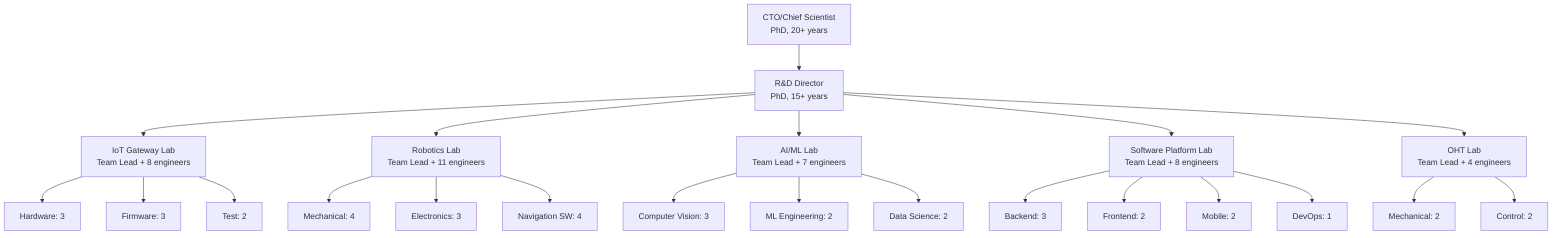 flowchart TB
    CTO[CTO/Chief Scientist<br/>PhD, 20+ years] --> RD_DIR[R&D Director<br/>PhD, 15+ years]
    
    RD_DIR --> IOT_LAB[IoT Gateway Lab<br/>Team Lead + 8 engineers]
    RD_DIR --> ROBOT_LAB[Robotics Lab<br/>Team Lead + 11 engineers]
    RD_DIR --> AI_LAB[AI/ML Lab<br/>Team Lead + 7 engineers]
    RD_DIR --> SW_LAB[Software Platform Lab<br/>Team Lead + 8 engineers]
    RD_DIR --> OHT_LAB[OHT Lab<br/>Team Lead + 4 engineers]
    
    IOT_LAB --> IOT1[Hardware: 3]
    IOT_LAB --> IOT2[Firmware: 3]
    IOT_LAB --> IOT3[Test: 2]
    
    ROBOT_LAB --> ROBOT1[Mechanical: 4]
    ROBOT_LAB --> ROBOT2[Electronics: 3]
    ROBOT_LAB --> ROBOT3[Navigation SW: 4]
    
    AI_LAB --> AI1[Computer Vision: 3]
    AI_LAB --> AI2[ML Engineering: 2]
    AI_LAB --> AI3[Data Science: 2]
    
    SW_LAB --> SW1[Backend: 3]
    SW_LAB --> SW2[Frontend: 2]
    SW_LAB --> SW3[Mobile: 2]
    SW_LAB --> SW4[DevOps: 1]
    
    OHT_LAB --> OHT1[Mechanical: 2]
    OHT_LAB --> OHT2[Control: 2]